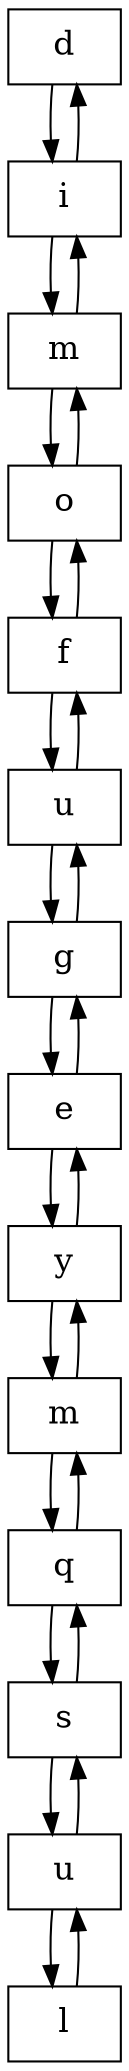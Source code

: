 digraph FichasRodrigo{ 
node [ fontsize = 16 shape = record] 
 " d8" [ label = " d" shape = record ]; 
 " d8" ->  " i9"  
 " i9" [ label = " i" shape = record ]; 
 " i9" ->  " m10"  
 " i9" ->  " d8" 
 " m10" [ label = " m" shape = record ]; 
 " m10" ->  " o11"  
 " m10" ->  " i9" 
 " o11" [ label = " o" shape = record ]; 
 " o11" ->  " f12"  
 " o11" ->  " m10" 
 " f12" [ label = " f" shape = record ]; 
 " f12" ->  " u13"  
 " f12" ->  " o11" 
 " u13" [ label = " u" shape = record ]; 
 " u13" ->  " g14"  
 " u13" ->  " f12" 
 " g14" [ label = " g" shape = record ]; 
 " g14" ->  " e1"  
 " g14" ->  " u13" 
 " e1" [ label = " e" shape = record ]; 
 " e1" ->  " y2"  
 " e1" ->  " g14" 
 " y2" [ label = " y" shape = record ]; 
 " y2" ->  " m3"  
 " y2" ->  " e1" 
 " m3" [ label = " m" shape = record ]; 
 " m3" ->  " q4"  
 " m3" ->  " y2" 
 " q4" [ label = " q" shape = record ]; 
 " q4" ->  " s5"  
 " q4" ->  " m3" 
 " s5" [ label = " s" shape = record ]; 
 " s5" ->  " u6"  
 " s5" ->  " q4" 
 " u6" [ label = " u" shape = record ]; 
 " u6" ->  " l7"  
 " u6" ->  " s5" 
 " l7" [ label = " l" shape = record ]; 
 " l7" ->  " u6" 
}